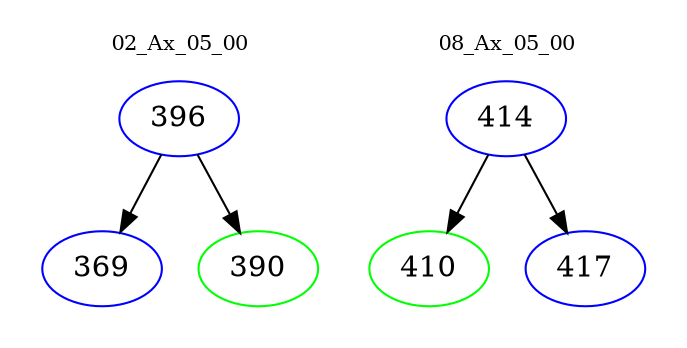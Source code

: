 digraph{
subgraph cluster_0 {
color = white
label = "02_Ax_05_00";
fontsize=10;
T0_396 [label="396", color="blue"]
T0_396 -> T0_369 [color="black"]
T0_369 [label="369", color="blue"]
T0_396 -> T0_390 [color="black"]
T0_390 [label="390", color="green"]
}
subgraph cluster_1 {
color = white
label = "08_Ax_05_00";
fontsize=10;
T1_414 [label="414", color="blue"]
T1_414 -> T1_410 [color="black"]
T1_410 [label="410", color="green"]
T1_414 -> T1_417 [color="black"]
T1_417 [label="417", color="blue"]
}
}
